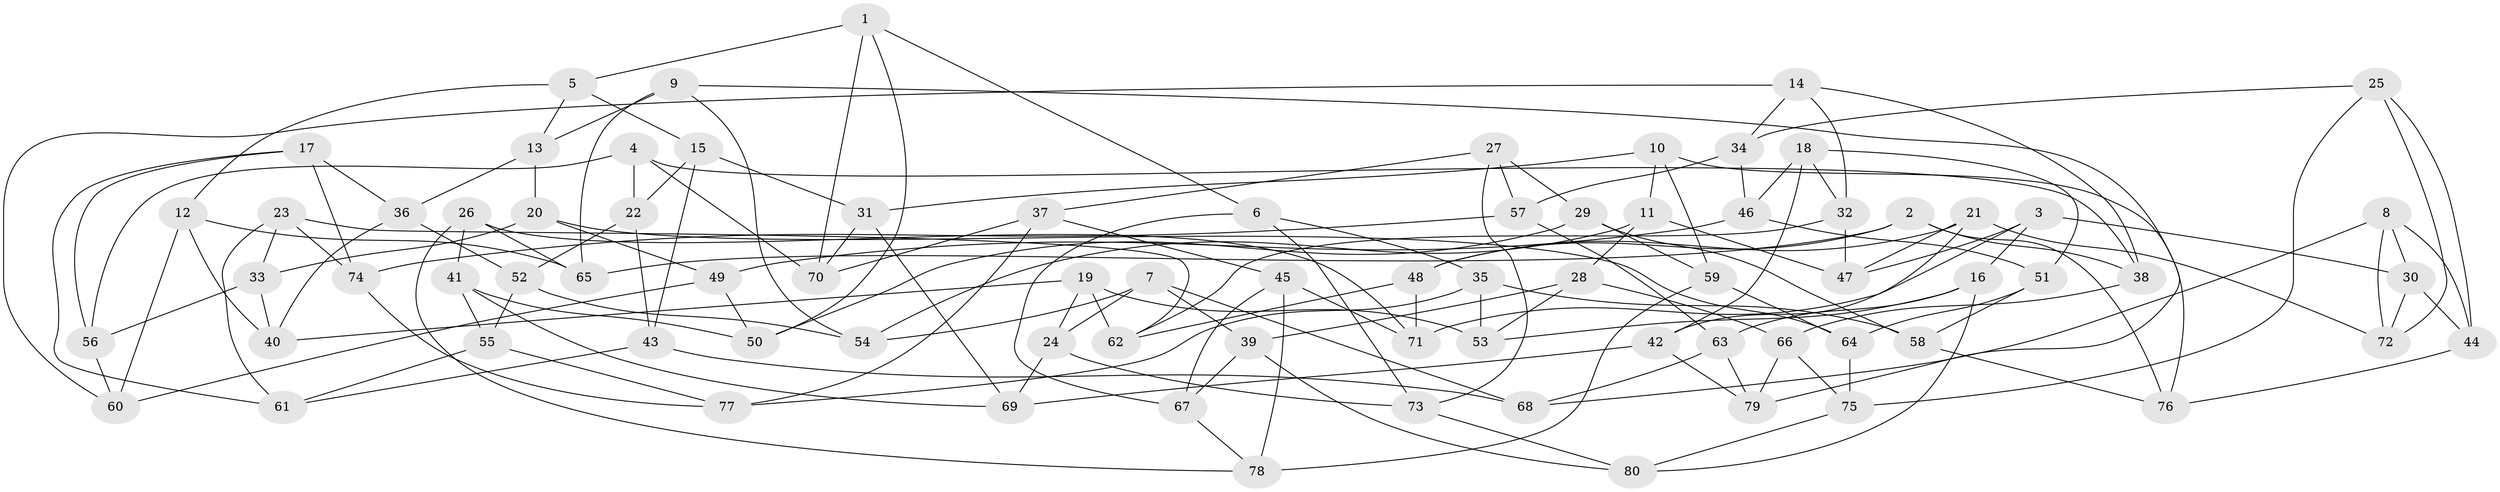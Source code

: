 // coarse degree distribution, {6: 0.5625, 5: 0.08333333333333333, 4: 0.3541666666666667}
// Generated by graph-tools (version 1.1) at 2025/52/02/27/25 19:52:31]
// undirected, 80 vertices, 160 edges
graph export_dot {
graph [start="1"]
  node [color=gray90,style=filled];
  1;
  2;
  3;
  4;
  5;
  6;
  7;
  8;
  9;
  10;
  11;
  12;
  13;
  14;
  15;
  16;
  17;
  18;
  19;
  20;
  21;
  22;
  23;
  24;
  25;
  26;
  27;
  28;
  29;
  30;
  31;
  32;
  33;
  34;
  35;
  36;
  37;
  38;
  39;
  40;
  41;
  42;
  43;
  44;
  45;
  46;
  47;
  48;
  49;
  50;
  51;
  52;
  53;
  54;
  55;
  56;
  57;
  58;
  59;
  60;
  61;
  62;
  63;
  64;
  65;
  66;
  67;
  68;
  69;
  70;
  71;
  72;
  73;
  74;
  75;
  76;
  77;
  78;
  79;
  80;
  1 -- 70;
  1 -- 5;
  1 -- 50;
  1 -- 6;
  2 -- 76;
  2 -- 65;
  2 -- 38;
  2 -- 48;
  3 -- 47;
  3 -- 71;
  3 -- 30;
  3 -- 16;
  4 -- 22;
  4 -- 38;
  4 -- 70;
  4 -- 56;
  5 -- 12;
  5 -- 15;
  5 -- 13;
  6 -- 73;
  6 -- 67;
  6 -- 35;
  7 -- 54;
  7 -- 68;
  7 -- 24;
  7 -- 39;
  8 -- 30;
  8 -- 44;
  8 -- 68;
  8 -- 72;
  9 -- 13;
  9 -- 54;
  9 -- 65;
  9 -- 79;
  10 -- 59;
  10 -- 76;
  10 -- 11;
  10 -- 31;
  11 -- 28;
  11 -- 54;
  11 -- 47;
  12 -- 65;
  12 -- 40;
  12 -- 60;
  13 -- 20;
  13 -- 36;
  14 -- 34;
  14 -- 38;
  14 -- 60;
  14 -- 32;
  15 -- 43;
  15 -- 31;
  15 -- 22;
  16 -- 63;
  16 -- 80;
  16 -- 53;
  17 -- 74;
  17 -- 36;
  17 -- 56;
  17 -- 61;
  18 -- 42;
  18 -- 32;
  18 -- 46;
  18 -- 51;
  19 -- 40;
  19 -- 53;
  19 -- 24;
  19 -- 62;
  20 -- 49;
  20 -- 64;
  20 -- 33;
  21 -- 48;
  21 -- 47;
  21 -- 42;
  21 -- 72;
  22 -- 52;
  22 -- 43;
  23 -- 62;
  23 -- 33;
  23 -- 61;
  23 -- 74;
  24 -- 69;
  24 -- 73;
  25 -- 72;
  25 -- 34;
  25 -- 44;
  25 -- 75;
  26 -- 65;
  26 -- 78;
  26 -- 41;
  26 -- 71;
  27 -- 37;
  27 -- 57;
  27 -- 29;
  27 -- 73;
  28 -- 39;
  28 -- 53;
  28 -- 66;
  29 -- 59;
  29 -- 58;
  29 -- 50;
  30 -- 72;
  30 -- 44;
  31 -- 69;
  31 -- 70;
  32 -- 62;
  32 -- 47;
  33 -- 56;
  33 -- 40;
  34 -- 46;
  34 -- 57;
  35 -- 53;
  35 -- 58;
  35 -- 77;
  36 -- 52;
  36 -- 40;
  37 -- 45;
  37 -- 77;
  37 -- 70;
  38 -- 66;
  39 -- 67;
  39 -- 80;
  41 -- 55;
  41 -- 50;
  41 -- 69;
  42 -- 79;
  42 -- 69;
  43 -- 61;
  43 -- 68;
  44 -- 76;
  45 -- 71;
  45 -- 78;
  45 -- 67;
  46 -- 49;
  46 -- 51;
  48 -- 71;
  48 -- 62;
  49 -- 60;
  49 -- 50;
  51 -- 64;
  51 -- 58;
  52 -- 54;
  52 -- 55;
  55 -- 77;
  55 -- 61;
  56 -- 60;
  57 -- 74;
  57 -- 63;
  58 -- 76;
  59 -- 64;
  59 -- 78;
  63 -- 79;
  63 -- 68;
  64 -- 75;
  66 -- 75;
  66 -- 79;
  67 -- 78;
  73 -- 80;
  74 -- 77;
  75 -- 80;
}
